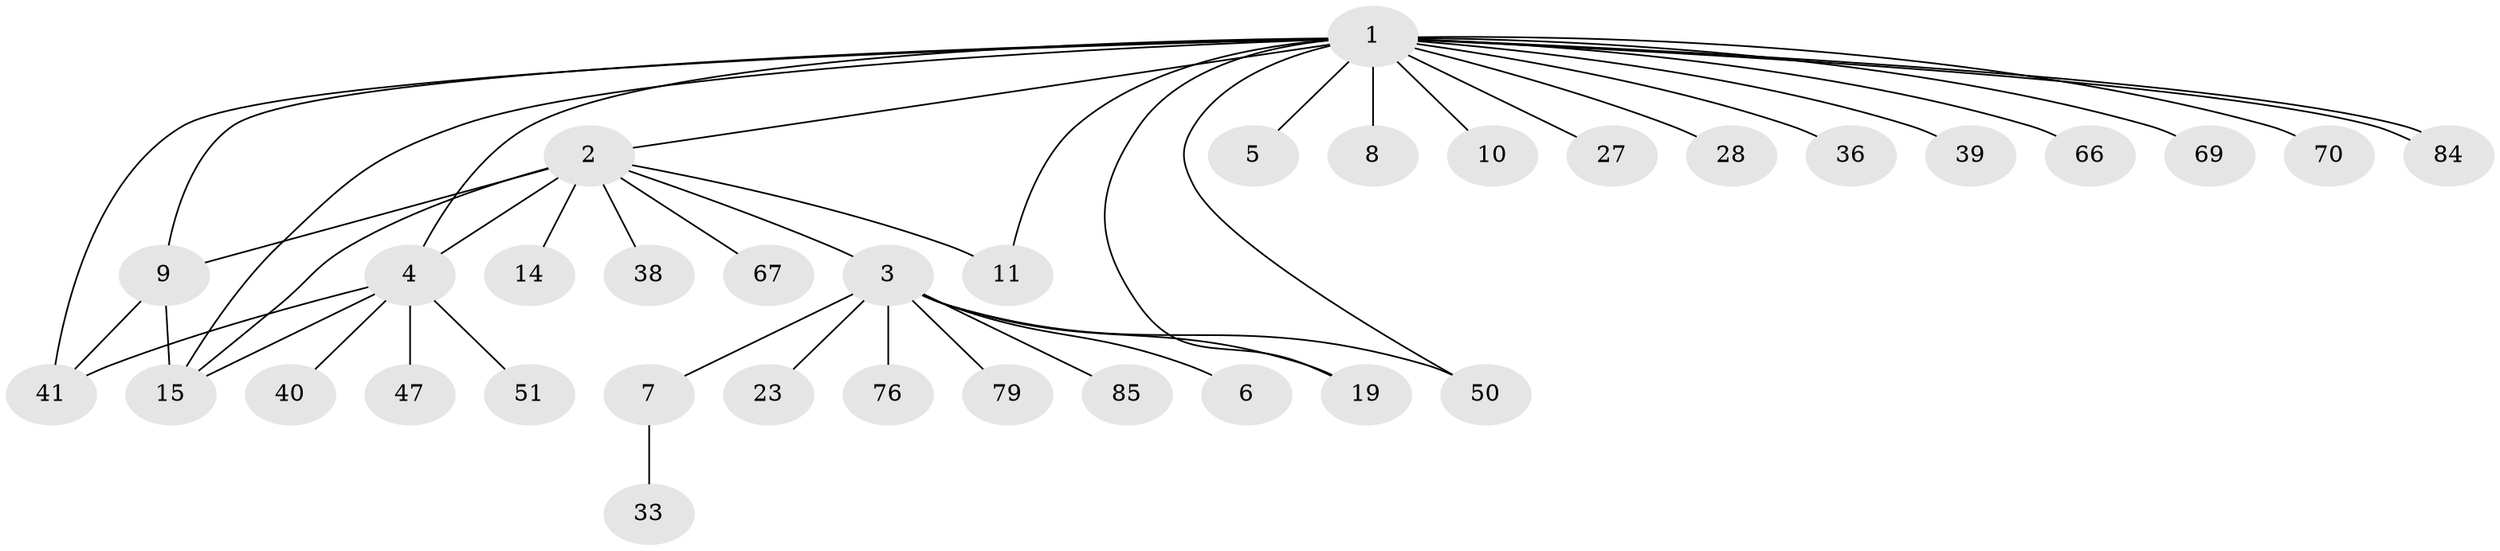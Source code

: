 // original degree distribution, {21: 0.011627906976744186, 10: 0.011627906976744186, 12: 0.011627906976744186, 7: 0.03488372093023256, 2: 0.19767441860465115, 1: 0.5813953488372093, 3: 0.08139534883720931, 8: 0.011627906976744186, 5: 0.03488372093023256, 4: 0.023255813953488372}
// Generated by graph-tools (version 1.1) at 2025/18/03/04/25 18:18:11]
// undirected, 34 vertices, 44 edges
graph export_dot {
graph [start="1"]
  node [color=gray90,style=filled];
  1;
  2;
  3 [super="+13+57+59"];
  4 [super="+18+43+52+54+56"];
  5 [super="+22"];
  6;
  7 [super="+30+12"];
  8 [super="+16"];
  9 [super="+25+71"];
  10;
  11 [super="+44"];
  14 [super="+29"];
  15 [super="+62+49+21+20"];
  19 [super="+31+75"];
  23;
  27;
  28;
  33;
  36;
  38 [super="+73"];
  39;
  40;
  41 [super="+72"];
  47;
  50 [super="+65+78"];
  51;
  66;
  67;
  69;
  70;
  76;
  79;
  84;
  85;
  1 -- 2;
  1 -- 5;
  1 -- 8;
  1 -- 10;
  1 -- 19;
  1 -- 27;
  1 -- 28;
  1 -- 36;
  1 -- 39;
  1 -- 50;
  1 -- 66;
  1 -- 69;
  1 -- 70;
  1 -- 84;
  1 -- 84;
  1 -- 41;
  1 -- 4 [weight=2];
  1 -- 9;
  1 -- 11;
  1 -- 15;
  2 -- 3;
  2 -- 4 [weight=2];
  2 -- 9;
  2 -- 11;
  2 -- 14;
  2 -- 15;
  2 -- 38;
  2 -- 67;
  3 -- 6;
  3 -- 7;
  3 -- 23;
  3 -- 76;
  3 -- 79;
  3 -- 85;
  3 -- 50;
  3 -- 19;
  4 -- 51;
  4 -- 40;
  4 -- 41;
  4 -- 47;
  4 -- 15;
  7 -- 33;
  9 -- 41;
  9 -- 15;
}
